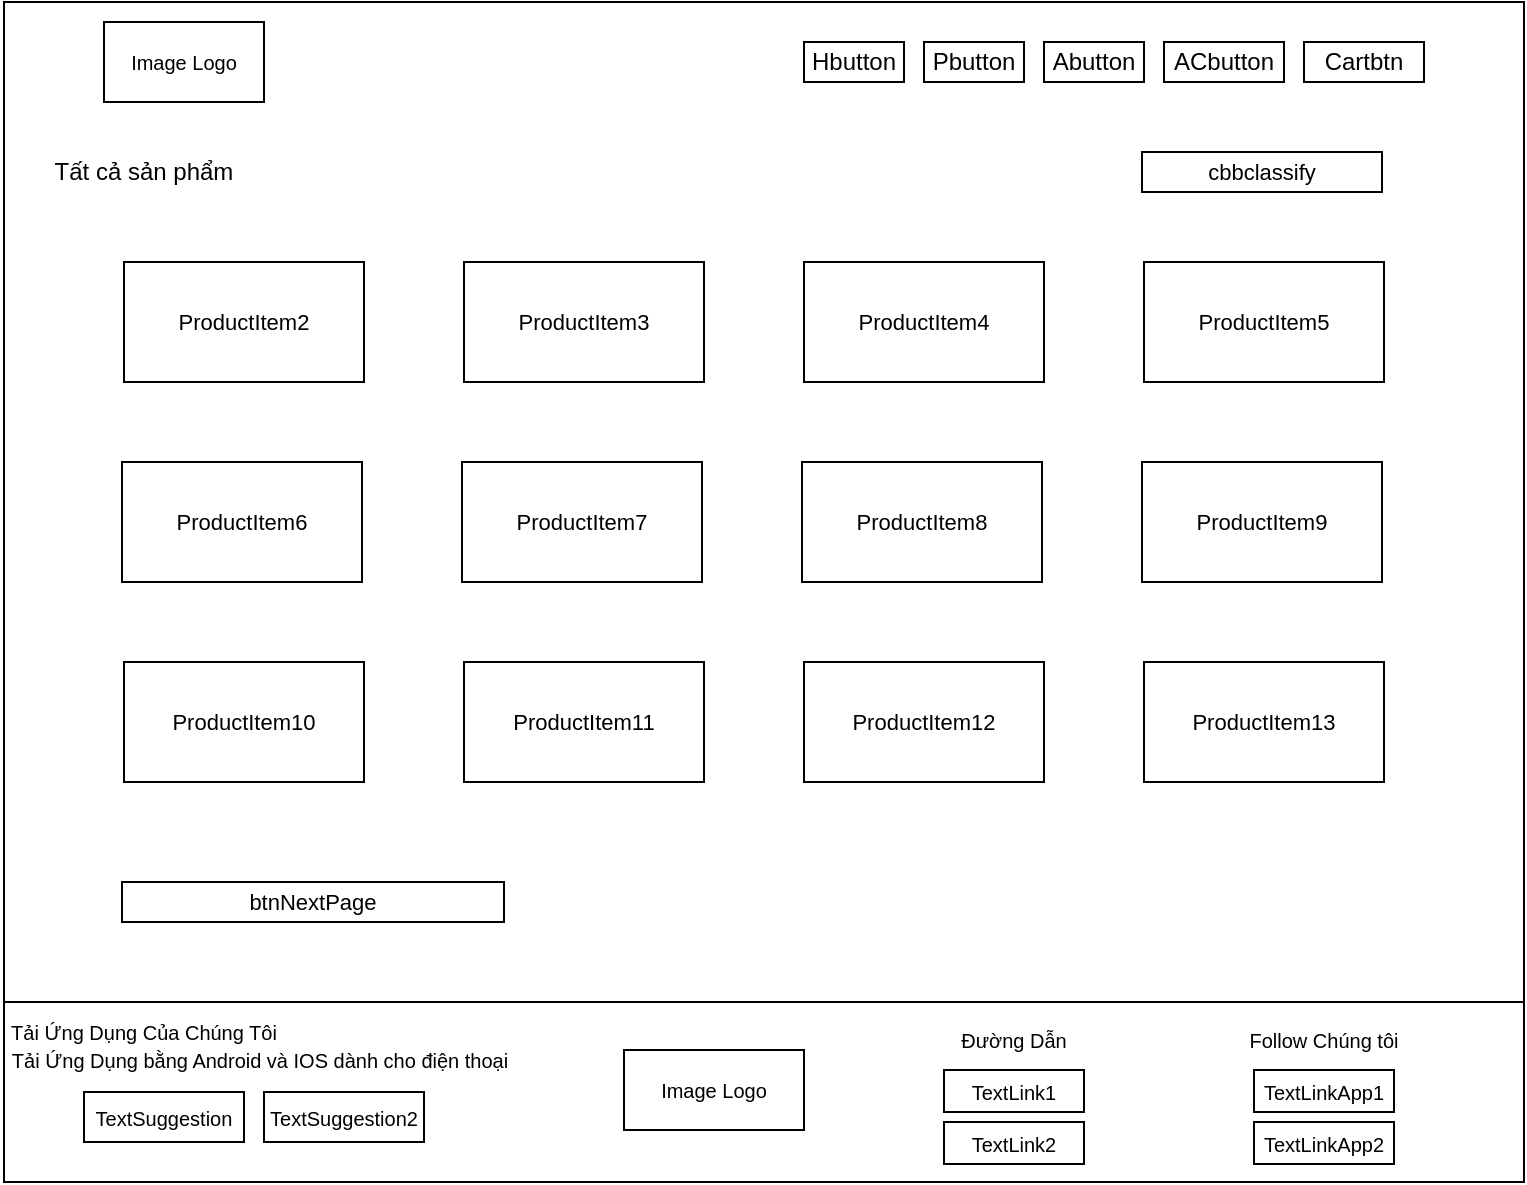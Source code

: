 <mxfile version="18.0.3" type="github">
  <diagram id="jsHQ4-ddP4-YasCozm9-" name="Page-1">
    <mxGraphModel dx="1038" dy="581" grid="1" gridSize="10" guides="1" tooltips="1" connect="1" arrows="1" fold="1" page="1" pageScale="1" pageWidth="827" pageHeight="1169" math="0" shadow="0">
      <root>
        <mxCell id="0" />
        <mxCell id="1" parent="0" />
        <mxCell id="XfeyUz8fJHatc09qB0Cr-1" value="" style="rounded=0;whiteSpace=wrap;html=1;" vertex="1" parent="1">
          <mxGeometry x="40" y="40" width="760" height="590" as="geometry" />
        </mxCell>
        <mxCell id="XfeyUz8fJHatc09qB0Cr-2" value="&lt;span style=&quot;font-size: 10px;&quot;&gt;Image Logo&lt;/span&gt;" style="rounded=0;whiteSpace=wrap;html=1;" vertex="1" parent="1">
          <mxGeometry x="90" y="50" width="80" height="40" as="geometry" />
        </mxCell>
        <mxCell id="XfeyUz8fJHatc09qB0Cr-3" value="Hbutton" style="rounded=0;whiteSpace=wrap;html=1;" vertex="1" parent="1">
          <mxGeometry x="440" y="60" width="50" height="20" as="geometry" />
        </mxCell>
        <mxCell id="XfeyUz8fJHatc09qB0Cr-4" value="Pbutton" style="rounded=0;whiteSpace=wrap;html=1;" vertex="1" parent="1">
          <mxGeometry x="500" y="60" width="50" height="20" as="geometry" />
        </mxCell>
        <mxCell id="XfeyUz8fJHatc09qB0Cr-5" value="Abutton" style="rounded=0;whiteSpace=wrap;html=1;" vertex="1" parent="1">
          <mxGeometry x="560" y="60" width="50" height="20" as="geometry" />
        </mxCell>
        <mxCell id="XfeyUz8fJHatc09qB0Cr-6" value="ACbutton" style="rounded=0;whiteSpace=wrap;html=1;" vertex="1" parent="1">
          <mxGeometry x="620" y="60" width="60" height="20" as="geometry" />
        </mxCell>
        <mxCell id="XfeyUz8fJHatc09qB0Cr-7" value="Cartbtn" style="rounded=0;whiteSpace=wrap;html=1;" vertex="1" parent="1">
          <mxGeometry x="690" y="60" width="60" height="20" as="geometry" />
        </mxCell>
        <mxCell id="XfeyUz8fJHatc09qB0Cr-8" value="" style="rounded=0;whiteSpace=wrap;html=1;" vertex="1" parent="1">
          <mxGeometry x="40" y="540" width="760" height="90" as="geometry" />
        </mxCell>
        <mxCell id="XfeyUz8fJHatc09qB0Cr-9" value="Tải Ứng Dụng Của Chúng Tôi" style="text;html=1;strokeColor=none;fillColor=none;align=center;verticalAlign=middle;whiteSpace=wrap;rounded=0;fontSize=10;" vertex="1" parent="1">
          <mxGeometry x="40" y="550" width="140" height="10" as="geometry" />
        </mxCell>
        <mxCell id="XfeyUz8fJHatc09qB0Cr-10" value="Tải Ứng Dụng bằng Android và IOS dành cho điện thoại" style="text;html=1;strokeColor=none;fillColor=none;align=center;verticalAlign=middle;whiteSpace=wrap;rounded=0;fontSize=10;" vertex="1" parent="1">
          <mxGeometry x="38" y="564" width="260" height="10" as="geometry" />
        </mxCell>
        <mxCell id="XfeyUz8fJHatc09qB0Cr-12" value="TextSuggestion" style="rounded=0;whiteSpace=wrap;html=1;fontSize=10;" vertex="1" parent="1">
          <mxGeometry x="80" y="585" width="80" height="25" as="geometry" />
        </mxCell>
        <mxCell id="XfeyUz8fJHatc09qB0Cr-13" value="TextSuggestion2" style="rounded=0;whiteSpace=wrap;html=1;fontSize=10;" vertex="1" parent="1">
          <mxGeometry x="170" y="585" width="80" height="25" as="geometry" />
        </mxCell>
        <mxCell id="XfeyUz8fJHatc09qB0Cr-14" value="Image Logo" style="rounded=0;whiteSpace=wrap;html=1;fontSize=10;" vertex="1" parent="1">
          <mxGeometry x="350" y="564" width="90" height="40" as="geometry" />
        </mxCell>
        <mxCell id="XfeyUz8fJHatc09qB0Cr-15" value="Đường Dẫn" style="text;html=1;strokeColor=none;fillColor=none;align=center;verticalAlign=middle;whiteSpace=wrap;rounded=0;fontSize=10;" vertex="1" parent="1">
          <mxGeometry x="515" y="544" width="60" height="30" as="geometry" />
        </mxCell>
        <mxCell id="XfeyUz8fJHatc09qB0Cr-17" value="TextLink1" style="rounded=0;whiteSpace=wrap;html=1;fontSize=10;" vertex="1" parent="1">
          <mxGeometry x="510" y="574" width="70" height="21" as="geometry" />
        </mxCell>
        <mxCell id="XfeyUz8fJHatc09qB0Cr-18" value="TextLink2" style="rounded=0;whiteSpace=wrap;html=1;fontSize=10;" vertex="1" parent="1">
          <mxGeometry x="510" y="600" width="70" height="21" as="geometry" />
        </mxCell>
        <mxCell id="XfeyUz8fJHatc09qB0Cr-19" value="Follow Chúng tôi" style="text;html=1;strokeColor=none;fillColor=none;align=center;verticalAlign=middle;whiteSpace=wrap;rounded=0;fontSize=10;" vertex="1" parent="1">
          <mxGeometry x="660" y="544" width="80" height="30" as="geometry" />
        </mxCell>
        <mxCell id="XfeyUz8fJHatc09qB0Cr-20" value="TextLinkApp1" style="rounded=0;whiteSpace=wrap;html=1;fontSize=10;" vertex="1" parent="1">
          <mxGeometry x="665" y="574" width="70" height="21" as="geometry" />
        </mxCell>
        <mxCell id="XfeyUz8fJHatc09qB0Cr-21" value="TextLinkApp2" style="rounded=0;whiteSpace=wrap;html=1;fontSize=10;" vertex="1" parent="1">
          <mxGeometry x="665" y="600" width="70" height="21" as="geometry" />
        </mxCell>
        <mxCell id="XfeyUz8fJHatc09qB0Cr-22" value="Tất cả sản phẩm" style="text;html=1;strokeColor=none;fillColor=none;align=center;verticalAlign=middle;whiteSpace=wrap;rounded=0;fontSize=12;" vertex="1" parent="1">
          <mxGeometry x="60" y="110" width="100" height="30" as="geometry" />
        </mxCell>
        <mxCell id="XfeyUz8fJHatc09qB0Cr-23" value="cbbclassify" style="rounded=0;whiteSpace=wrap;html=1;fontSize=11;" vertex="1" parent="1">
          <mxGeometry x="609" y="115" width="120" height="20" as="geometry" />
        </mxCell>
        <mxCell id="XfeyUz8fJHatc09qB0Cr-24" value="ProductItem2" style="rounded=0;whiteSpace=wrap;html=1;fontSize=11;" vertex="1" parent="1">
          <mxGeometry x="100" y="170" width="120" height="60" as="geometry" />
        </mxCell>
        <mxCell id="XfeyUz8fJHatc09qB0Cr-25" value="ProductItem3" style="rounded=0;whiteSpace=wrap;html=1;fontSize=11;" vertex="1" parent="1">
          <mxGeometry x="270" y="170" width="120" height="60" as="geometry" />
        </mxCell>
        <mxCell id="XfeyUz8fJHatc09qB0Cr-26" value="ProductItem4" style="rounded=0;whiteSpace=wrap;html=1;fontSize=11;" vertex="1" parent="1">
          <mxGeometry x="440" y="170" width="120" height="60" as="geometry" />
        </mxCell>
        <mxCell id="XfeyUz8fJHatc09qB0Cr-27" value="ProductItem5" style="rounded=0;whiteSpace=wrap;html=1;fontSize=11;" vertex="1" parent="1">
          <mxGeometry x="610" y="170" width="120" height="60" as="geometry" />
        </mxCell>
        <mxCell id="XfeyUz8fJHatc09qB0Cr-28" value="ProductItem6" style="rounded=0;whiteSpace=wrap;html=1;fontSize=11;" vertex="1" parent="1">
          <mxGeometry x="99" y="270" width="120" height="60" as="geometry" />
        </mxCell>
        <mxCell id="XfeyUz8fJHatc09qB0Cr-29" value="ProductItem7" style="rounded=0;whiteSpace=wrap;html=1;fontSize=11;" vertex="1" parent="1">
          <mxGeometry x="269" y="270" width="120" height="60" as="geometry" />
        </mxCell>
        <mxCell id="XfeyUz8fJHatc09qB0Cr-30" value="ProductItem8" style="rounded=0;whiteSpace=wrap;html=1;fontSize=11;" vertex="1" parent="1">
          <mxGeometry x="439" y="270" width="120" height="60" as="geometry" />
        </mxCell>
        <mxCell id="XfeyUz8fJHatc09qB0Cr-31" value="ProductItem9" style="rounded=0;whiteSpace=wrap;html=1;fontSize=11;" vertex="1" parent="1">
          <mxGeometry x="609" y="270" width="120" height="60" as="geometry" />
        </mxCell>
        <mxCell id="XfeyUz8fJHatc09qB0Cr-32" value="ProductItem10" style="rounded=0;whiteSpace=wrap;html=1;fontSize=11;" vertex="1" parent="1">
          <mxGeometry x="100" y="370" width="120" height="60" as="geometry" />
        </mxCell>
        <mxCell id="XfeyUz8fJHatc09qB0Cr-33" value="ProductItem11" style="rounded=0;whiteSpace=wrap;html=1;fontSize=11;" vertex="1" parent="1">
          <mxGeometry x="270" y="370" width="120" height="60" as="geometry" />
        </mxCell>
        <mxCell id="XfeyUz8fJHatc09qB0Cr-34" value="ProductItem12" style="rounded=0;whiteSpace=wrap;html=1;fontSize=11;" vertex="1" parent="1">
          <mxGeometry x="440" y="370" width="120" height="60" as="geometry" />
        </mxCell>
        <mxCell id="XfeyUz8fJHatc09qB0Cr-35" value="ProductItem13" style="rounded=0;whiteSpace=wrap;html=1;fontSize=11;" vertex="1" parent="1">
          <mxGeometry x="610" y="370" width="120" height="60" as="geometry" />
        </mxCell>
        <mxCell id="XfeyUz8fJHatc09qB0Cr-36" value="btnNextPage" style="rounded=0;whiteSpace=wrap;html=1;fontSize=11;" vertex="1" parent="1">
          <mxGeometry x="99" y="480" width="191" height="20" as="geometry" />
        </mxCell>
      </root>
    </mxGraphModel>
  </diagram>
</mxfile>
